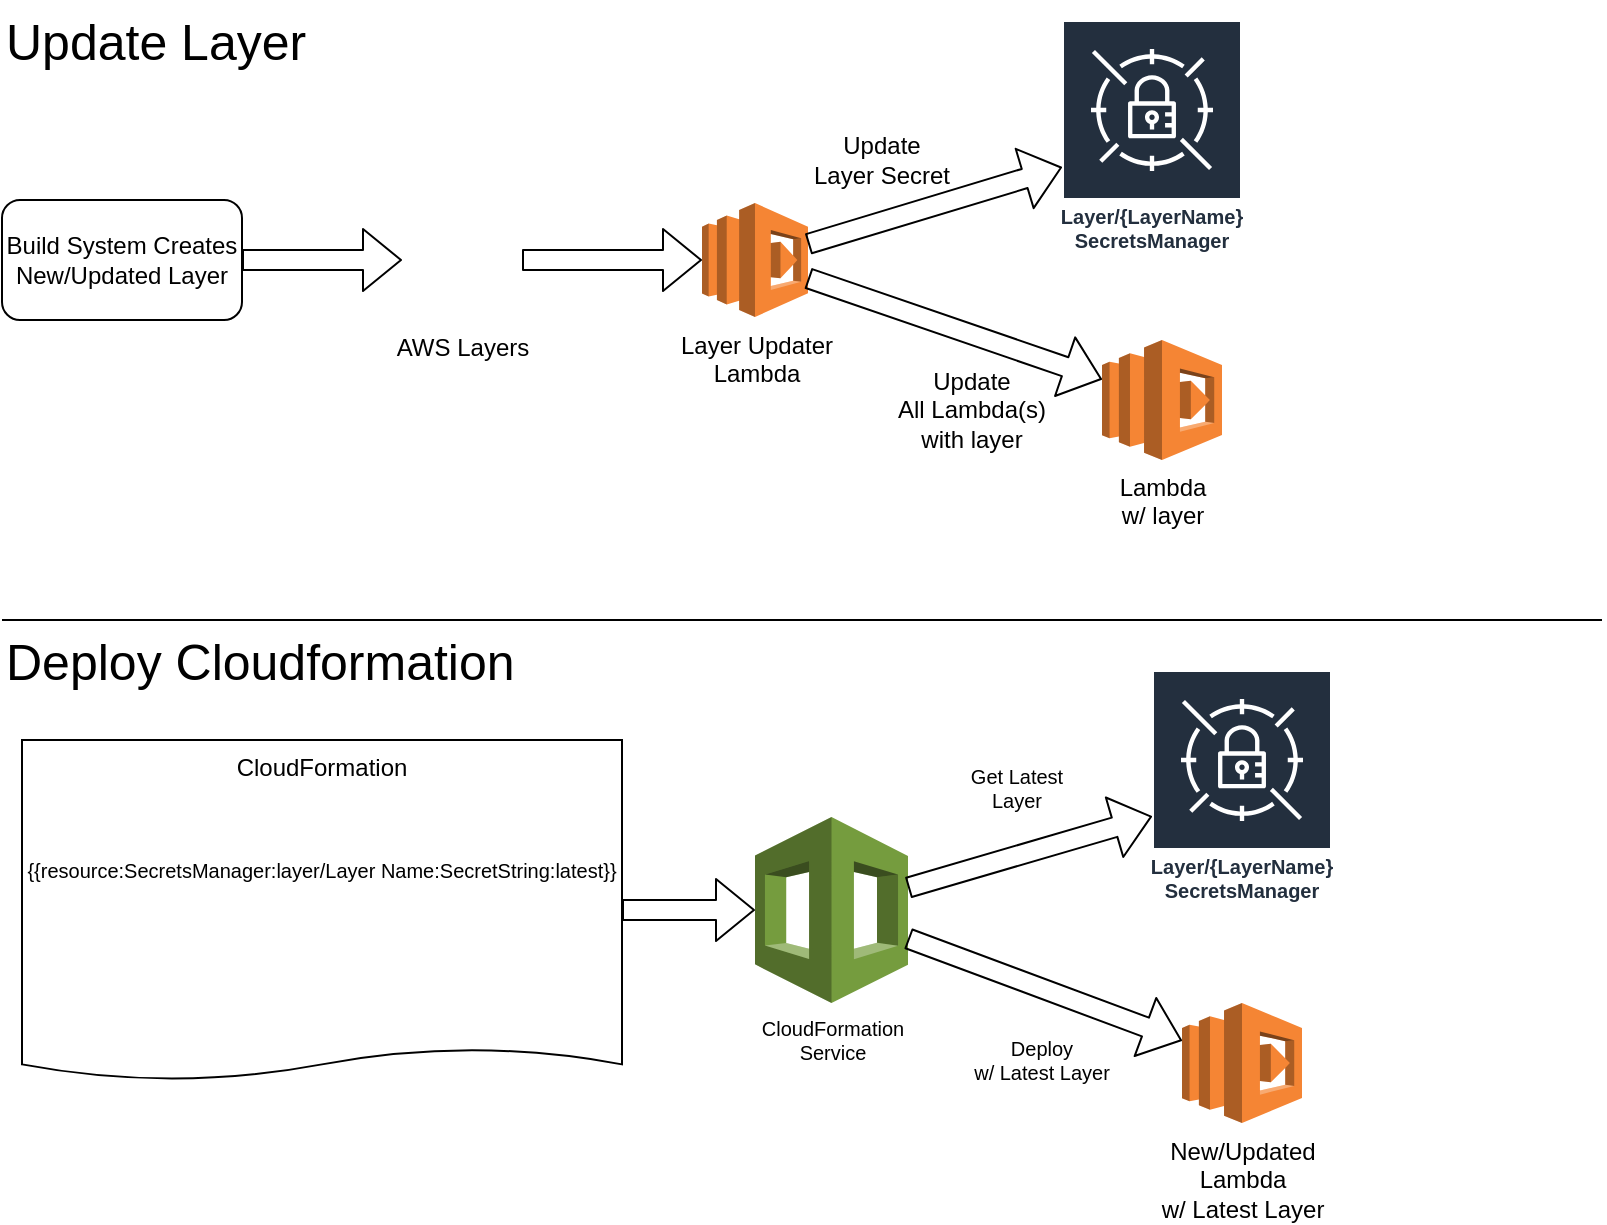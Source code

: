 <mxfile version="13.4.5" type="device"><diagram id="Z16xJ4U93MekPXXaXy8k" name="Page-1"><mxGraphModel dx="1088" dy="968" grid="1" gridSize="10" guides="1" tooltips="1" connect="1" arrows="1" fold="1" page="1" pageScale="1" pageWidth="850" pageHeight="1100" math="0" shadow="0"><root><mxCell id="0"/><mxCell id="1" parent="0"/><mxCell id="6aH4o2ado-IshAu4dOoG-1" value="Build System Creates New/Updated Layer" style="rounded=1;whiteSpace=wrap;html=1;" parent="1" vertex="1"><mxGeometry x="20" y="130" width="120" height="60" as="geometry"/></mxCell><mxCell id="6aH4o2ado-IshAu4dOoG-2" value="" style="shape=flexArrow;endArrow=classic;html=1;" parent="1" source="6aH4o2ado-IshAu4dOoG-1" target="6aH4o2ado-IshAu4dOoG-3" edge="1"><mxGeometry width="50" height="50" relative="1" as="geometry"><mxPoint x="220" y="190" as="sourcePoint"/><mxPoint x="210" y="160" as="targetPoint"/></mxGeometry></mxCell><mxCell id="6aH4o2ado-IshAu4dOoG-3" value="AWS Layers" style="shape=image;html=1;verticalAlign=top;verticalLabelPosition=bottom;labelBackgroundColor=#ffffff;imageAspect=0;aspect=fixed;image=https://cdn0.iconfinder.com/data/icons/social-flat-rounded-rects/512/aws-128.png" parent="1" vertex="1"><mxGeometry x="220" y="130" width="60" height="60" as="geometry"/></mxCell><mxCell id="6aH4o2ado-IshAu4dOoG-4" value="Layer Updater&lt;br&gt;Lambda" style="outlineConnect=0;dashed=0;verticalLabelPosition=bottom;verticalAlign=top;align=center;html=1;shape=mxgraph.aws3.lambda;fillColor=#F58534;gradientColor=none;" parent="1" vertex="1"><mxGeometry x="370" y="131.5" width="53" height="57" as="geometry"/></mxCell><mxCell id="6aH4o2ado-IshAu4dOoG-5" value="" style="shape=flexArrow;endArrow=classic;html=1;" parent="1" source="6aH4o2ado-IshAu4dOoG-3" target="6aH4o2ado-IshAu4dOoG-4" edge="1"><mxGeometry width="50" height="50" relative="1" as="geometry"><mxPoint x="360" y="300" as="sourcePoint"/><mxPoint x="410" y="250" as="targetPoint"/></mxGeometry></mxCell><mxCell id="6aH4o2ado-IshAu4dOoG-8" value="Layer/{LayerName}&lt;br&gt;SecretsManager" style="outlineConnect=0;fontColor=#232F3E;gradientColor=none;strokeColor=#ffffff;fillColor=#232F3E;dashed=0;verticalLabelPosition=middle;verticalAlign=bottom;align=center;html=1;whiteSpace=wrap;fontSize=10;fontStyle=1;spacing=3;shape=mxgraph.aws4.productIcon;prIcon=mxgraph.aws4.secrets_manager;" parent="1" vertex="1"><mxGeometry x="550" y="40" width="90" height="120" as="geometry"/></mxCell><mxCell id="6aH4o2ado-IshAu4dOoG-9" value="" style="shape=flexArrow;endArrow=classic;html=1;" parent="1" source="6aH4o2ado-IshAu4dOoG-4" target="6aH4o2ado-IshAu4dOoG-8" edge="1"><mxGeometry width="50" height="50" relative="1" as="geometry"><mxPoint x="510" y="240" as="sourcePoint"/><mxPoint x="560" y="190" as="targetPoint"/></mxGeometry></mxCell><mxCell id="6aH4o2ado-IshAu4dOoG-10" value="Update&lt;br&gt;Layer Secret" style="text;html=1;strokeColor=none;fillColor=none;align=center;verticalAlign=middle;whiteSpace=wrap;rounded=0;" parent="1" vertex="1"><mxGeometry x="420" y="100" width="80" height="20" as="geometry"/></mxCell><mxCell id="6aH4o2ado-IshAu4dOoG-12" value="Lambda&lt;br&gt;w/ layer" style="outlineConnect=0;dashed=0;verticalLabelPosition=bottom;verticalAlign=top;align=center;html=1;shape=mxgraph.aws3.lambda;fillColor=#F58534;gradientColor=none;" parent="1" vertex="1"><mxGeometry x="570" y="200" width="60" height="60" as="geometry"/></mxCell><mxCell id="6aH4o2ado-IshAu4dOoG-13" value="" style="shape=flexArrow;endArrow=classic;html=1;" parent="1" source="6aH4o2ado-IshAu4dOoG-4" target="6aH4o2ado-IshAu4dOoG-12" edge="1"><mxGeometry width="50" height="50" relative="1" as="geometry"><mxPoint x="460" y="350" as="sourcePoint"/><mxPoint x="510" y="300" as="targetPoint"/></mxGeometry></mxCell><mxCell id="6aH4o2ado-IshAu4dOoG-14" value="Update&lt;br&gt;All Lambda(s)&lt;br&gt;with layer" style="text;html=1;strokeColor=none;fillColor=none;align=center;verticalAlign=middle;whiteSpace=wrap;rounded=0;" parent="1" vertex="1"><mxGeometry x="450" y="210" width="110" height="50" as="geometry"/></mxCell><mxCell id="6aH4o2ado-IshAu4dOoG-15" value="Update Layer" style="text;html=1;strokeColor=none;fillColor=none;align=left;verticalAlign=middle;whiteSpace=wrap;rounded=0;fontSize=25;" parent="1" vertex="1"><mxGeometry x="20" y="30" width="240" height="40" as="geometry"/></mxCell><mxCell id="6aH4o2ado-IshAu4dOoG-16" value="Deploy Cloudformation" style="text;html=1;strokeColor=none;fillColor=none;align=left;verticalAlign=middle;whiteSpace=wrap;rounded=0;fontSize=25;" parent="1" vertex="1"><mxGeometry x="20" y="340" width="270" height="40" as="geometry"/></mxCell><mxCell id="6aH4o2ado-IshAu4dOoG-17" value="" style="endArrow=none;html=1;fontSize=25;exitX=0;exitY=0;exitDx=0;exitDy=0;exitPerimeter=0;" parent="1" source="6aH4o2ado-IshAu4dOoG-16" edge="1"><mxGeometry width="50" height="50" relative="1" as="geometry"><mxPoint x="40" y="340" as="sourcePoint"/><mxPoint x="820" y="340" as="targetPoint"/><Array as="points"><mxPoint x="380" y="340"/></Array></mxGeometry></mxCell><mxCell id="6aH4o2ado-IshAu4dOoG-18" value="CloudFormation" style="shape=document;whiteSpace=wrap;html=1;boundedLbl=1;fontSize=12;size=0.092;verticalAlign=top;" parent="1" vertex="1"><mxGeometry x="30" y="400" width="300" height="170" as="geometry"/></mxCell><mxCell id="6aH4o2ado-IshAu4dOoG-21" value="{{resource:SecretsManager:layer/Layer Name:SecretString:latest}}" style="text;html=1;strokeColor=none;fillColor=none;align=center;verticalAlign=middle;whiteSpace=wrap;rounded=0;fontSize=10;" parent="1" vertex="1"><mxGeometry x="30" y="455" width="300" height="20" as="geometry"/></mxCell><mxCell id="6aH4o2ado-IshAu4dOoG-22" value="" style="shape=flexArrow;endArrow=classic;html=1;fontSize=10;" parent="1" source="6aH4o2ado-IshAu4dOoG-18" target="6aH4o2ado-IshAu4dOoG-23" edge="1"><mxGeometry width="50" height="50" relative="1" as="geometry"><mxPoint x="450" y="500" as="sourcePoint"/><mxPoint x="500" y="450" as="targetPoint"/></mxGeometry></mxCell><mxCell id="6aH4o2ado-IshAu4dOoG-23" value="CloudFormation&lt;br&gt;Service" style="outlineConnect=0;dashed=0;verticalLabelPosition=bottom;verticalAlign=top;align=center;html=1;shape=mxgraph.aws3.cloudformation;fillColor=#759C3E;gradientColor=none;fontSize=10;" parent="1" vertex="1"><mxGeometry x="396.5" y="438.5" width="76.5" height="93" as="geometry"/></mxCell><mxCell id="6aH4o2ado-IshAu4dOoG-24" value="Layer/{LayerName}&lt;br&gt;SecretsManager" style="outlineConnect=0;fontColor=#232F3E;gradientColor=none;strokeColor=#ffffff;fillColor=#232F3E;dashed=0;verticalLabelPosition=middle;verticalAlign=bottom;align=center;html=1;whiteSpace=wrap;fontSize=10;fontStyle=1;spacing=3;shape=mxgraph.aws4.productIcon;prIcon=mxgraph.aws4.secrets_manager;" parent="1" vertex="1"><mxGeometry x="595" y="365" width="90" height="120" as="geometry"/></mxCell><mxCell id="6aH4o2ado-IshAu4dOoG-25" value="" style="shape=flexArrow;endArrow=classic;html=1;fontSize=10;" parent="1" source="6aH4o2ado-IshAu4dOoG-23" target="6aH4o2ado-IshAu4dOoG-24" edge="1"><mxGeometry width="50" height="50" relative="1" as="geometry"><mxPoint x="560" y="600" as="sourcePoint"/><mxPoint x="610" y="550" as="targetPoint"/></mxGeometry></mxCell><mxCell id="6aH4o2ado-IshAu4dOoG-26" value="New/Updated&lt;br&gt;Lambda&lt;br&gt;w/ Latest Layer" style="outlineConnect=0;dashed=0;verticalLabelPosition=bottom;verticalAlign=top;align=center;html=1;shape=mxgraph.aws3.lambda;fillColor=#F58534;gradientColor=none;" parent="1" vertex="1"><mxGeometry x="610" y="531.5" width="60" height="60" as="geometry"/></mxCell><mxCell id="6aH4o2ado-IshAu4dOoG-27" value="" style="shape=flexArrow;endArrow=classic;html=1;fontSize=10;" parent="1" source="6aH4o2ado-IshAu4dOoG-23" target="6aH4o2ado-IshAu4dOoG-26" edge="1"><mxGeometry width="50" height="50" relative="1" as="geometry"><mxPoint x="500" y="660" as="sourcePoint"/><mxPoint x="550" y="610" as="targetPoint"/></mxGeometry></mxCell><mxCell id="6aH4o2ado-IshAu4dOoG-28" value="Get Latest Layer" style="text;html=1;strokeColor=none;fillColor=none;align=center;verticalAlign=middle;whiteSpace=wrap;rounded=0;fontSize=10;" parent="1" vertex="1"><mxGeometry x="495" y="408.5" width="65" height="30" as="geometry"/></mxCell><mxCell id="6aH4o2ado-IshAu4dOoG-29" value="Deploy&lt;br&gt;w/ Latest Layer" style="text;html=1;strokeColor=none;fillColor=none;align=center;verticalAlign=middle;whiteSpace=wrap;rounded=0;fontSize=10;" parent="1" vertex="1"><mxGeometry x="505" y="550" width="70" height="20" as="geometry"/></mxCell></root></mxGraphModel></diagram></mxfile>
